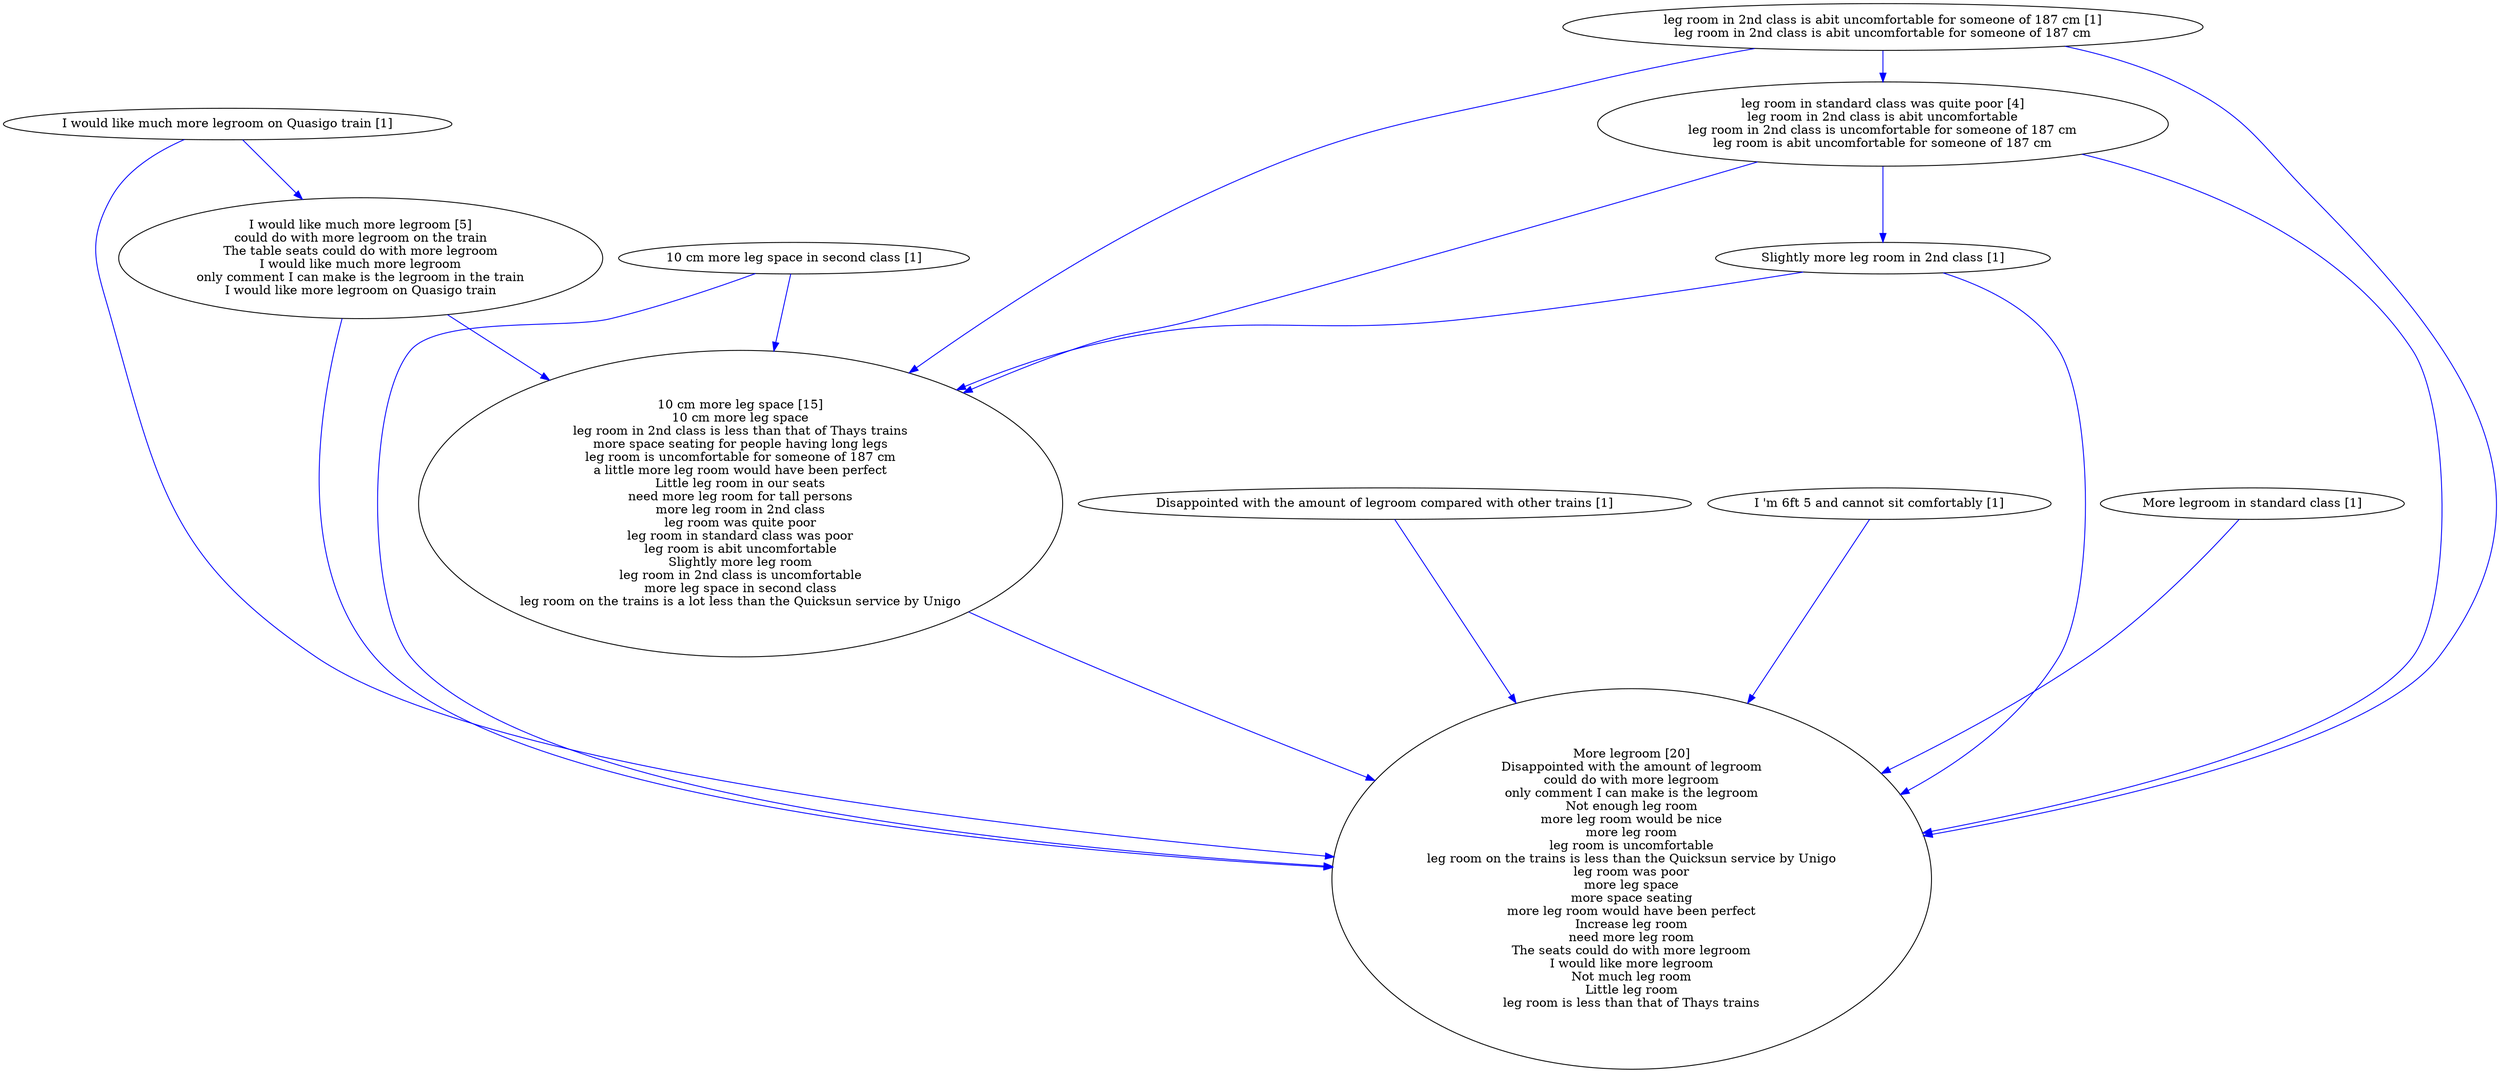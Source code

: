 digraph collapsedGraph {
"More legroom [20]\nDisappointed with the amount of legroom\ncould do with more legroom\nonly comment I can make is the legroom\nNot enough leg room\nmore leg room would be nice\nmore leg room\nleg room is uncomfortable\nleg room on the trains is less than the Quicksun service by Unigo\nleg room was poor\nmore leg space\nmore space seating\nmore leg room would have been perfect\nIncrease leg room\nneed more leg room\nThe seats could do with more legroom\nI would like more legroom\nNot much leg room\nLittle leg room\nleg room is less than that of Thays trains""I would like much more legroom [5]\ncould do with more legroom on the train\nThe table seats could do with more legroom\nI would like much more legroom\nonly comment I can make is the legroom in the train\nI would like more legroom on Quasigo train""leg room in standard class was quite poor [4]\nleg room in 2nd class is abit uncomfortable\nleg room in 2nd class is uncomfortable for someone of 187 cm\nleg room is abit uncomfortable for someone of 187 cm""10 cm more leg space [15]\n10 cm more leg space\nleg room in 2nd class is less than that of Thays trains\nmore space seating for people having long legs\nleg room is uncomfortable for someone of 187 cm\na little more leg room would have been perfect\nLittle leg room in our seats\nneed more leg room for tall persons\nmore leg room in 2nd class\nleg room was quite poor\nleg room in standard class was poor\nleg room is abit uncomfortable\nSlightly more leg room\nleg room in 2nd class is uncomfortable\nmore leg space in second class\nleg room on the trains is a lot less than the Quicksun service by Unigo""10 cm more leg space in second class [1]""Disappointed with the amount of legroom compared with other trains [1]""I 'm 6ft 5 and cannot sit comfortably [1]""I would like much more legroom on Quasigo train [1]""More legroom in standard class [1]""Slightly more leg room in 2nd class [1]""leg room in 2nd class is abit uncomfortable for someone of 187 cm [1]\nleg room in 2nd class is abit uncomfortable for someone of 187 cm""10 cm more leg space in second class [1]" -> "10 cm more leg space [15]\n10 cm more leg space\nleg room in 2nd class is less than that of Thays trains\nmore space seating for people having long legs\nleg room is uncomfortable for someone of 187 cm\na little more leg room would have been perfect\nLittle leg room in our seats\nneed more leg room for tall persons\nmore leg room in 2nd class\nleg room was quite poor\nleg room in standard class was poor\nleg room is abit uncomfortable\nSlightly more leg room\nleg room in 2nd class is uncomfortable\nmore leg space in second class\nleg room on the trains is a lot less than the Quicksun service by Unigo" [color=blue]
"10 cm more leg space [15]\n10 cm more leg space\nleg room in 2nd class is less than that of Thays trains\nmore space seating for people having long legs\nleg room is uncomfortable for someone of 187 cm\na little more leg room would have been perfect\nLittle leg room in our seats\nneed more leg room for tall persons\nmore leg room in 2nd class\nleg room was quite poor\nleg room in standard class was poor\nleg room is abit uncomfortable\nSlightly more leg room\nleg room in 2nd class is uncomfortable\nmore leg space in second class\nleg room on the trains is a lot less than the Quicksun service by Unigo" -> "More legroom [20]\nDisappointed with the amount of legroom\ncould do with more legroom\nonly comment I can make is the legroom\nNot enough leg room\nmore leg room would be nice\nmore leg room\nleg room is uncomfortable\nleg room on the trains is less than the Quicksun service by Unigo\nleg room was poor\nmore leg space\nmore space seating\nmore leg room would have been perfect\nIncrease leg room\nneed more leg room\nThe seats could do with more legroom\nI would like more legroom\nNot much leg room\nLittle leg room\nleg room is less than that of Thays trains" [color=blue]
"10 cm more leg space in second class [1]" -> "More legroom [20]\nDisappointed with the amount of legroom\ncould do with more legroom\nonly comment I can make is the legroom\nNot enough leg room\nmore leg room would be nice\nmore leg room\nleg room is uncomfortable\nleg room on the trains is less than the Quicksun service by Unigo\nleg room was poor\nmore leg space\nmore space seating\nmore leg room would have been perfect\nIncrease leg room\nneed more leg room\nThe seats could do with more legroom\nI would like more legroom\nNot much leg room\nLittle leg room\nleg room is less than that of Thays trains" [color=blue]
"Disappointed with the amount of legroom compared with other trains [1]" -> "More legroom [20]\nDisappointed with the amount of legroom\ncould do with more legroom\nonly comment I can make is the legroom\nNot enough leg room\nmore leg room would be nice\nmore leg room\nleg room is uncomfortable\nleg room on the trains is less than the Quicksun service by Unigo\nleg room was poor\nmore leg space\nmore space seating\nmore leg room would have been perfect\nIncrease leg room\nneed more leg room\nThe seats could do with more legroom\nI would like more legroom\nNot much leg room\nLittle leg room\nleg room is less than that of Thays trains" [color=blue]
"I would like much more legroom on Quasigo train [1]" -> "I would like much more legroom [5]\ncould do with more legroom on the train\nThe table seats could do with more legroom\nI would like much more legroom\nonly comment I can make is the legroom in the train\nI would like more legroom on Quasigo train" [color=blue]
"I would like much more legroom [5]\ncould do with more legroom on the train\nThe table seats could do with more legroom\nI would like much more legroom\nonly comment I can make is the legroom in the train\nI would like more legroom on Quasigo train" -> "More legroom [20]\nDisappointed with the amount of legroom\ncould do with more legroom\nonly comment I can make is the legroom\nNot enough leg room\nmore leg room would be nice\nmore leg room\nleg room is uncomfortable\nleg room on the trains is less than the Quicksun service by Unigo\nleg room was poor\nmore leg space\nmore space seating\nmore leg room would have been perfect\nIncrease leg room\nneed more leg room\nThe seats could do with more legroom\nI would like more legroom\nNot much leg room\nLittle leg room\nleg room is less than that of Thays trains" [color=blue]
"I would like much more legroom on Quasigo train [1]" -> "More legroom [20]\nDisappointed with the amount of legroom\ncould do with more legroom\nonly comment I can make is the legroom\nNot enough leg room\nmore leg room would be nice\nmore leg room\nleg room is uncomfortable\nleg room on the trains is less than the Quicksun service by Unigo\nleg room was poor\nmore leg space\nmore space seating\nmore leg room would have been perfect\nIncrease leg room\nneed more leg room\nThe seats could do with more legroom\nI would like more legroom\nNot much leg room\nLittle leg room\nleg room is less than that of Thays trains" [color=blue]
"More legroom in standard class [1]" -> "More legroom [20]\nDisappointed with the amount of legroom\ncould do with more legroom\nonly comment I can make is the legroom\nNot enough leg room\nmore leg room would be nice\nmore leg room\nleg room is uncomfortable\nleg room on the trains is less than the Quicksun service by Unigo\nleg room was poor\nmore leg space\nmore space seating\nmore leg room would have been perfect\nIncrease leg room\nneed more leg room\nThe seats could do with more legroom\nI would like more legroom\nNot much leg room\nLittle leg room\nleg room is less than that of Thays trains" [color=blue]
"Slightly more leg room in 2nd class [1]" -> "10 cm more leg space [15]\n10 cm more leg space\nleg room in 2nd class is less than that of Thays trains\nmore space seating for people having long legs\nleg room is uncomfortable for someone of 187 cm\na little more leg room would have been perfect\nLittle leg room in our seats\nneed more leg room for tall persons\nmore leg room in 2nd class\nleg room was quite poor\nleg room in standard class was poor\nleg room is abit uncomfortable\nSlightly more leg room\nleg room in 2nd class is uncomfortable\nmore leg space in second class\nleg room on the trains is a lot less than the Quicksun service by Unigo" [color=blue]
"Slightly more leg room in 2nd class [1]" -> "More legroom [20]\nDisappointed with the amount of legroom\ncould do with more legroom\nonly comment I can make is the legroom\nNot enough leg room\nmore leg room would be nice\nmore leg room\nleg room is uncomfortable\nleg room on the trains is less than the Quicksun service by Unigo\nleg room was poor\nmore leg space\nmore space seating\nmore leg room would have been perfect\nIncrease leg room\nneed more leg room\nThe seats could do with more legroom\nI would like more legroom\nNot much leg room\nLittle leg room\nleg room is less than that of Thays trains" [color=blue]
"leg room in 2nd class is abit uncomfortable for someone of 187 cm [1]\nleg room in 2nd class is abit uncomfortable for someone of 187 cm" -> "leg room in standard class was quite poor [4]\nleg room in 2nd class is abit uncomfortable\nleg room in 2nd class is uncomfortable for someone of 187 cm\nleg room is abit uncomfortable for someone of 187 cm" [color=blue]
"leg room in standard class was quite poor [4]\nleg room in 2nd class is abit uncomfortable\nleg room in 2nd class is uncomfortable for someone of 187 cm\nleg room is abit uncomfortable for someone of 187 cm" -> "10 cm more leg space [15]\n10 cm more leg space\nleg room in 2nd class is less than that of Thays trains\nmore space seating for people having long legs\nleg room is uncomfortable for someone of 187 cm\na little more leg room would have been perfect\nLittle leg room in our seats\nneed more leg room for tall persons\nmore leg room in 2nd class\nleg room was quite poor\nleg room in standard class was poor\nleg room is abit uncomfortable\nSlightly more leg room\nleg room in 2nd class is uncomfortable\nmore leg space in second class\nleg room on the trains is a lot less than the Quicksun service by Unigo" [color=blue]
"leg room in 2nd class is abit uncomfortable for someone of 187 cm [1]\nleg room in 2nd class is abit uncomfortable for someone of 187 cm" -> "10 cm more leg space [15]\n10 cm more leg space\nleg room in 2nd class is less than that of Thays trains\nmore space seating for people having long legs\nleg room is uncomfortable for someone of 187 cm\na little more leg room would have been perfect\nLittle leg room in our seats\nneed more leg room for tall persons\nmore leg room in 2nd class\nleg room was quite poor\nleg room in standard class was poor\nleg room is abit uncomfortable\nSlightly more leg room\nleg room in 2nd class is uncomfortable\nmore leg space in second class\nleg room on the trains is a lot less than the Quicksun service by Unigo" [color=blue]
"leg room in standard class was quite poor [4]\nleg room in 2nd class is abit uncomfortable\nleg room in 2nd class is uncomfortable for someone of 187 cm\nleg room is abit uncomfortable for someone of 187 cm" -> "More legroom [20]\nDisappointed with the amount of legroom\ncould do with more legroom\nonly comment I can make is the legroom\nNot enough leg room\nmore leg room would be nice\nmore leg room\nleg room is uncomfortable\nleg room on the trains is less than the Quicksun service by Unigo\nleg room was poor\nmore leg space\nmore space seating\nmore leg room would have been perfect\nIncrease leg room\nneed more leg room\nThe seats could do with more legroom\nI would like more legroom\nNot much leg room\nLittle leg room\nleg room is less than that of Thays trains" [color=blue]
"leg room in 2nd class is abit uncomfortable for someone of 187 cm [1]\nleg room in 2nd class is abit uncomfortable for someone of 187 cm" -> "More legroom [20]\nDisappointed with the amount of legroom\ncould do with more legroom\nonly comment I can make is the legroom\nNot enough leg room\nmore leg room would be nice\nmore leg room\nleg room is uncomfortable\nleg room on the trains is less than the Quicksun service by Unigo\nleg room was poor\nmore leg space\nmore space seating\nmore leg room would have been perfect\nIncrease leg room\nneed more leg room\nThe seats could do with more legroom\nI would like more legroom\nNot much leg room\nLittle leg room\nleg room is less than that of Thays trains" [color=blue]
"leg room in standard class was quite poor [4]\nleg room in 2nd class is abit uncomfortable\nleg room in 2nd class is uncomfortable for someone of 187 cm\nleg room is abit uncomfortable for someone of 187 cm" -> "Slightly more leg room in 2nd class [1]" [color=blue]
"I 'm 6ft 5 and cannot sit comfortably [1]" -> "More legroom [20]\nDisappointed with the amount of legroom\ncould do with more legroom\nonly comment I can make is the legroom\nNot enough leg room\nmore leg room would be nice\nmore leg room\nleg room is uncomfortable\nleg room on the trains is less than the Quicksun service by Unigo\nleg room was poor\nmore leg space\nmore space seating\nmore leg room would have been perfect\nIncrease leg room\nneed more leg room\nThe seats could do with more legroom\nI would like more legroom\nNot much leg room\nLittle leg room\nleg room is less than that of Thays trains" [color=blue]
"I would like much more legroom [5]\ncould do with more legroom on the train\nThe table seats could do with more legroom\nI would like much more legroom\nonly comment I can make is the legroom in the train\nI would like more legroom on Quasigo train" -> "10 cm more leg space [15]\n10 cm more leg space\nleg room in 2nd class is less than that of Thays trains\nmore space seating for people having long legs\nleg room is uncomfortable for someone of 187 cm\na little more leg room would have been perfect\nLittle leg room in our seats\nneed more leg room for tall persons\nmore leg room in 2nd class\nleg room was quite poor\nleg room in standard class was poor\nleg room is abit uncomfortable\nSlightly more leg room\nleg room in 2nd class is uncomfortable\nmore leg space in second class\nleg room on the trains is a lot less than the Quicksun service by Unigo" [color=blue]
}
